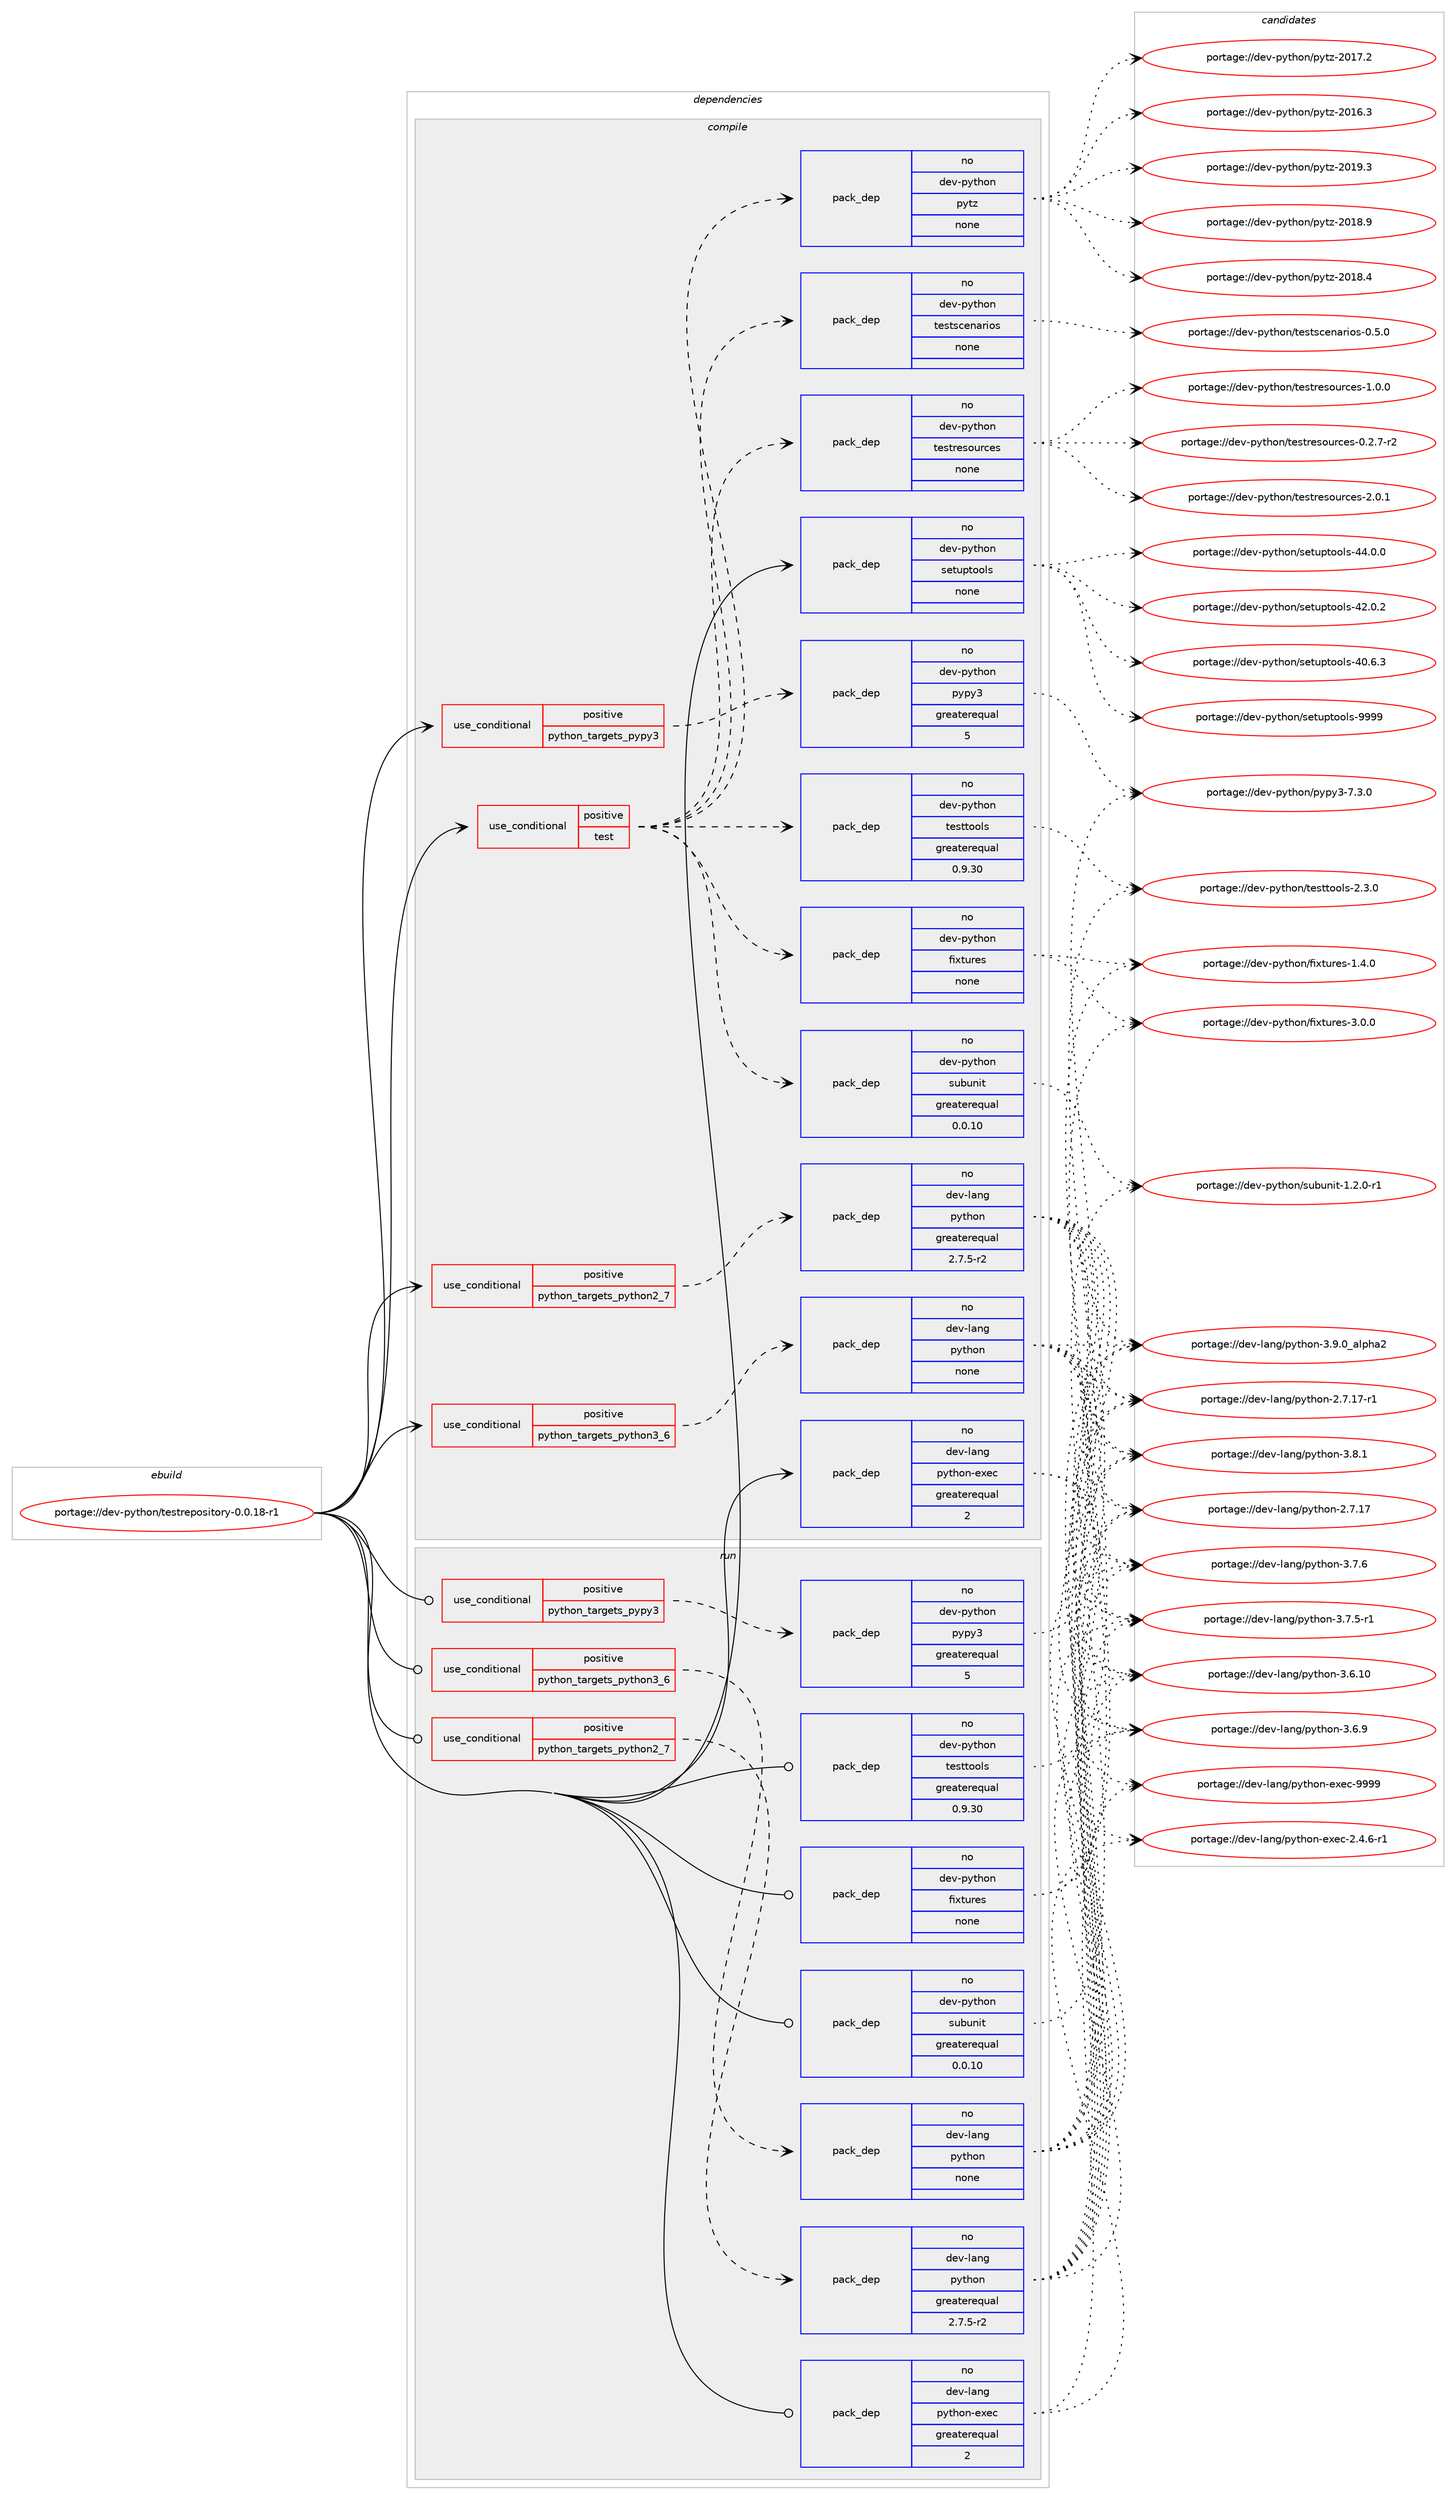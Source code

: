digraph prolog {

# *************
# Graph options
# *************

newrank=true;
concentrate=true;
compound=true;
graph [rankdir=LR,fontname=Helvetica,fontsize=10,ranksep=1.5];#, ranksep=2.5, nodesep=0.2];
edge  [arrowhead=vee];
node  [fontname=Helvetica,fontsize=10];

# **********
# The ebuild
# **********

subgraph cluster_leftcol {
color=gray;
label=<<i>ebuild</i>>;
id [label="portage://dev-python/testrepository-0.0.18-r1", color=red, width=4, href="../dev-python/testrepository-0.0.18-r1.svg"];
}

# ****************
# The dependencies
# ****************

subgraph cluster_midcol {
color=gray;
label=<<i>dependencies</i>>;
subgraph cluster_compile {
fillcolor="#eeeeee";
style=filled;
label=<<i>compile</i>>;
subgraph cond104823 {
dependency422131 [label=<<TABLE BORDER="0" CELLBORDER="1" CELLSPACING="0" CELLPADDING="4"><TR><TD ROWSPAN="3" CELLPADDING="10">use_conditional</TD></TR><TR><TD>positive</TD></TR><TR><TD>python_targets_pypy3</TD></TR></TABLE>>, shape=none, color=red];
subgraph pack312411 {
dependency422132 [label=<<TABLE BORDER="0" CELLBORDER="1" CELLSPACING="0" CELLPADDING="4" WIDTH="220"><TR><TD ROWSPAN="6" CELLPADDING="30">pack_dep</TD></TR><TR><TD WIDTH="110">no</TD></TR><TR><TD>dev-python</TD></TR><TR><TD>pypy3</TD></TR><TR><TD>greaterequal</TD></TR><TR><TD>5</TD></TR></TABLE>>, shape=none, color=blue];
}
dependency422131:e -> dependency422132:w [weight=20,style="dashed",arrowhead="vee"];
}
id:e -> dependency422131:w [weight=20,style="solid",arrowhead="vee"];
subgraph cond104824 {
dependency422133 [label=<<TABLE BORDER="0" CELLBORDER="1" CELLSPACING="0" CELLPADDING="4"><TR><TD ROWSPAN="3" CELLPADDING="10">use_conditional</TD></TR><TR><TD>positive</TD></TR><TR><TD>python_targets_python2_7</TD></TR></TABLE>>, shape=none, color=red];
subgraph pack312412 {
dependency422134 [label=<<TABLE BORDER="0" CELLBORDER="1" CELLSPACING="0" CELLPADDING="4" WIDTH="220"><TR><TD ROWSPAN="6" CELLPADDING="30">pack_dep</TD></TR><TR><TD WIDTH="110">no</TD></TR><TR><TD>dev-lang</TD></TR><TR><TD>python</TD></TR><TR><TD>greaterequal</TD></TR><TR><TD>2.7.5-r2</TD></TR></TABLE>>, shape=none, color=blue];
}
dependency422133:e -> dependency422134:w [weight=20,style="dashed",arrowhead="vee"];
}
id:e -> dependency422133:w [weight=20,style="solid",arrowhead="vee"];
subgraph cond104825 {
dependency422135 [label=<<TABLE BORDER="0" CELLBORDER="1" CELLSPACING="0" CELLPADDING="4"><TR><TD ROWSPAN="3" CELLPADDING="10">use_conditional</TD></TR><TR><TD>positive</TD></TR><TR><TD>python_targets_python3_6</TD></TR></TABLE>>, shape=none, color=red];
subgraph pack312413 {
dependency422136 [label=<<TABLE BORDER="0" CELLBORDER="1" CELLSPACING="0" CELLPADDING="4" WIDTH="220"><TR><TD ROWSPAN="6" CELLPADDING="30">pack_dep</TD></TR><TR><TD WIDTH="110">no</TD></TR><TR><TD>dev-lang</TD></TR><TR><TD>python</TD></TR><TR><TD>none</TD></TR><TR><TD></TD></TR></TABLE>>, shape=none, color=blue];
}
dependency422135:e -> dependency422136:w [weight=20,style="dashed",arrowhead="vee"];
}
id:e -> dependency422135:w [weight=20,style="solid",arrowhead="vee"];
subgraph cond104826 {
dependency422137 [label=<<TABLE BORDER="0" CELLBORDER="1" CELLSPACING="0" CELLPADDING="4"><TR><TD ROWSPAN="3" CELLPADDING="10">use_conditional</TD></TR><TR><TD>positive</TD></TR><TR><TD>test</TD></TR></TABLE>>, shape=none, color=red];
subgraph pack312414 {
dependency422138 [label=<<TABLE BORDER="0" CELLBORDER="1" CELLSPACING="0" CELLPADDING="4" WIDTH="220"><TR><TD ROWSPAN="6" CELLPADDING="30">pack_dep</TD></TR><TR><TD WIDTH="110">no</TD></TR><TR><TD>dev-python</TD></TR><TR><TD>subunit</TD></TR><TR><TD>greaterequal</TD></TR><TR><TD>0.0.10</TD></TR></TABLE>>, shape=none, color=blue];
}
dependency422137:e -> dependency422138:w [weight=20,style="dashed",arrowhead="vee"];
subgraph pack312415 {
dependency422139 [label=<<TABLE BORDER="0" CELLBORDER="1" CELLSPACING="0" CELLPADDING="4" WIDTH="220"><TR><TD ROWSPAN="6" CELLPADDING="30">pack_dep</TD></TR><TR><TD WIDTH="110">no</TD></TR><TR><TD>dev-python</TD></TR><TR><TD>testtools</TD></TR><TR><TD>greaterequal</TD></TR><TR><TD>0.9.30</TD></TR></TABLE>>, shape=none, color=blue];
}
dependency422137:e -> dependency422139:w [weight=20,style="dashed",arrowhead="vee"];
subgraph pack312416 {
dependency422140 [label=<<TABLE BORDER="0" CELLBORDER="1" CELLSPACING="0" CELLPADDING="4" WIDTH="220"><TR><TD ROWSPAN="6" CELLPADDING="30">pack_dep</TD></TR><TR><TD WIDTH="110">no</TD></TR><TR><TD>dev-python</TD></TR><TR><TD>fixtures</TD></TR><TR><TD>none</TD></TR><TR><TD></TD></TR></TABLE>>, shape=none, color=blue];
}
dependency422137:e -> dependency422140:w [weight=20,style="dashed",arrowhead="vee"];
subgraph pack312417 {
dependency422141 [label=<<TABLE BORDER="0" CELLBORDER="1" CELLSPACING="0" CELLPADDING="4" WIDTH="220"><TR><TD ROWSPAN="6" CELLPADDING="30">pack_dep</TD></TR><TR><TD WIDTH="110">no</TD></TR><TR><TD>dev-python</TD></TR><TR><TD>testresources</TD></TR><TR><TD>none</TD></TR><TR><TD></TD></TR></TABLE>>, shape=none, color=blue];
}
dependency422137:e -> dependency422141:w [weight=20,style="dashed",arrowhead="vee"];
subgraph pack312418 {
dependency422142 [label=<<TABLE BORDER="0" CELLBORDER="1" CELLSPACING="0" CELLPADDING="4" WIDTH="220"><TR><TD ROWSPAN="6" CELLPADDING="30">pack_dep</TD></TR><TR><TD WIDTH="110">no</TD></TR><TR><TD>dev-python</TD></TR><TR><TD>testscenarios</TD></TR><TR><TD>none</TD></TR><TR><TD></TD></TR></TABLE>>, shape=none, color=blue];
}
dependency422137:e -> dependency422142:w [weight=20,style="dashed",arrowhead="vee"];
subgraph pack312419 {
dependency422143 [label=<<TABLE BORDER="0" CELLBORDER="1" CELLSPACING="0" CELLPADDING="4" WIDTH="220"><TR><TD ROWSPAN="6" CELLPADDING="30">pack_dep</TD></TR><TR><TD WIDTH="110">no</TD></TR><TR><TD>dev-python</TD></TR><TR><TD>pytz</TD></TR><TR><TD>none</TD></TR><TR><TD></TD></TR></TABLE>>, shape=none, color=blue];
}
dependency422137:e -> dependency422143:w [weight=20,style="dashed",arrowhead="vee"];
}
id:e -> dependency422137:w [weight=20,style="solid",arrowhead="vee"];
subgraph pack312420 {
dependency422144 [label=<<TABLE BORDER="0" CELLBORDER="1" CELLSPACING="0" CELLPADDING="4" WIDTH="220"><TR><TD ROWSPAN="6" CELLPADDING="30">pack_dep</TD></TR><TR><TD WIDTH="110">no</TD></TR><TR><TD>dev-lang</TD></TR><TR><TD>python-exec</TD></TR><TR><TD>greaterequal</TD></TR><TR><TD>2</TD></TR></TABLE>>, shape=none, color=blue];
}
id:e -> dependency422144:w [weight=20,style="solid",arrowhead="vee"];
subgraph pack312421 {
dependency422145 [label=<<TABLE BORDER="0" CELLBORDER="1" CELLSPACING="0" CELLPADDING="4" WIDTH="220"><TR><TD ROWSPAN="6" CELLPADDING="30">pack_dep</TD></TR><TR><TD WIDTH="110">no</TD></TR><TR><TD>dev-python</TD></TR><TR><TD>setuptools</TD></TR><TR><TD>none</TD></TR><TR><TD></TD></TR></TABLE>>, shape=none, color=blue];
}
id:e -> dependency422145:w [weight=20,style="solid",arrowhead="vee"];
}
subgraph cluster_compileandrun {
fillcolor="#eeeeee";
style=filled;
label=<<i>compile and run</i>>;
}
subgraph cluster_run {
fillcolor="#eeeeee";
style=filled;
label=<<i>run</i>>;
subgraph cond104827 {
dependency422146 [label=<<TABLE BORDER="0" CELLBORDER="1" CELLSPACING="0" CELLPADDING="4"><TR><TD ROWSPAN="3" CELLPADDING="10">use_conditional</TD></TR><TR><TD>positive</TD></TR><TR><TD>python_targets_pypy3</TD></TR></TABLE>>, shape=none, color=red];
subgraph pack312422 {
dependency422147 [label=<<TABLE BORDER="0" CELLBORDER="1" CELLSPACING="0" CELLPADDING="4" WIDTH="220"><TR><TD ROWSPAN="6" CELLPADDING="30">pack_dep</TD></TR><TR><TD WIDTH="110">no</TD></TR><TR><TD>dev-python</TD></TR><TR><TD>pypy3</TD></TR><TR><TD>greaterequal</TD></TR><TR><TD>5</TD></TR></TABLE>>, shape=none, color=blue];
}
dependency422146:e -> dependency422147:w [weight=20,style="dashed",arrowhead="vee"];
}
id:e -> dependency422146:w [weight=20,style="solid",arrowhead="odot"];
subgraph cond104828 {
dependency422148 [label=<<TABLE BORDER="0" CELLBORDER="1" CELLSPACING="0" CELLPADDING="4"><TR><TD ROWSPAN="3" CELLPADDING="10">use_conditional</TD></TR><TR><TD>positive</TD></TR><TR><TD>python_targets_python2_7</TD></TR></TABLE>>, shape=none, color=red];
subgraph pack312423 {
dependency422149 [label=<<TABLE BORDER="0" CELLBORDER="1" CELLSPACING="0" CELLPADDING="4" WIDTH="220"><TR><TD ROWSPAN="6" CELLPADDING="30">pack_dep</TD></TR><TR><TD WIDTH="110">no</TD></TR><TR><TD>dev-lang</TD></TR><TR><TD>python</TD></TR><TR><TD>greaterequal</TD></TR><TR><TD>2.7.5-r2</TD></TR></TABLE>>, shape=none, color=blue];
}
dependency422148:e -> dependency422149:w [weight=20,style="dashed",arrowhead="vee"];
}
id:e -> dependency422148:w [weight=20,style="solid",arrowhead="odot"];
subgraph cond104829 {
dependency422150 [label=<<TABLE BORDER="0" CELLBORDER="1" CELLSPACING="0" CELLPADDING="4"><TR><TD ROWSPAN="3" CELLPADDING="10">use_conditional</TD></TR><TR><TD>positive</TD></TR><TR><TD>python_targets_python3_6</TD></TR></TABLE>>, shape=none, color=red];
subgraph pack312424 {
dependency422151 [label=<<TABLE BORDER="0" CELLBORDER="1" CELLSPACING="0" CELLPADDING="4" WIDTH="220"><TR><TD ROWSPAN="6" CELLPADDING="30">pack_dep</TD></TR><TR><TD WIDTH="110">no</TD></TR><TR><TD>dev-lang</TD></TR><TR><TD>python</TD></TR><TR><TD>none</TD></TR><TR><TD></TD></TR></TABLE>>, shape=none, color=blue];
}
dependency422150:e -> dependency422151:w [weight=20,style="dashed",arrowhead="vee"];
}
id:e -> dependency422150:w [weight=20,style="solid",arrowhead="odot"];
subgraph pack312425 {
dependency422152 [label=<<TABLE BORDER="0" CELLBORDER="1" CELLSPACING="0" CELLPADDING="4" WIDTH="220"><TR><TD ROWSPAN="6" CELLPADDING="30">pack_dep</TD></TR><TR><TD WIDTH="110">no</TD></TR><TR><TD>dev-lang</TD></TR><TR><TD>python-exec</TD></TR><TR><TD>greaterequal</TD></TR><TR><TD>2</TD></TR></TABLE>>, shape=none, color=blue];
}
id:e -> dependency422152:w [weight=20,style="solid",arrowhead="odot"];
subgraph pack312426 {
dependency422153 [label=<<TABLE BORDER="0" CELLBORDER="1" CELLSPACING="0" CELLPADDING="4" WIDTH="220"><TR><TD ROWSPAN="6" CELLPADDING="30">pack_dep</TD></TR><TR><TD WIDTH="110">no</TD></TR><TR><TD>dev-python</TD></TR><TR><TD>fixtures</TD></TR><TR><TD>none</TD></TR><TR><TD></TD></TR></TABLE>>, shape=none, color=blue];
}
id:e -> dependency422153:w [weight=20,style="solid",arrowhead="odot"];
subgraph pack312427 {
dependency422154 [label=<<TABLE BORDER="0" CELLBORDER="1" CELLSPACING="0" CELLPADDING="4" WIDTH="220"><TR><TD ROWSPAN="6" CELLPADDING="30">pack_dep</TD></TR><TR><TD WIDTH="110">no</TD></TR><TR><TD>dev-python</TD></TR><TR><TD>subunit</TD></TR><TR><TD>greaterequal</TD></TR><TR><TD>0.0.10</TD></TR></TABLE>>, shape=none, color=blue];
}
id:e -> dependency422154:w [weight=20,style="solid",arrowhead="odot"];
subgraph pack312428 {
dependency422155 [label=<<TABLE BORDER="0" CELLBORDER="1" CELLSPACING="0" CELLPADDING="4" WIDTH="220"><TR><TD ROWSPAN="6" CELLPADDING="30">pack_dep</TD></TR><TR><TD WIDTH="110">no</TD></TR><TR><TD>dev-python</TD></TR><TR><TD>testtools</TD></TR><TR><TD>greaterequal</TD></TR><TR><TD>0.9.30</TD></TR></TABLE>>, shape=none, color=blue];
}
id:e -> dependency422155:w [weight=20,style="solid",arrowhead="odot"];
}
}

# **************
# The candidates
# **************

subgraph cluster_choices {
rank=same;
color=gray;
label=<<i>candidates</i>>;

subgraph choice312411 {
color=black;
nodesep=1;
choice100101118451121211161041111104711212111212151455546514648 [label="portage://dev-python/pypy3-7.3.0", color=red, width=4,href="../dev-python/pypy3-7.3.0.svg"];
dependency422132:e -> choice100101118451121211161041111104711212111212151455546514648:w [style=dotted,weight="100"];
}
subgraph choice312412 {
color=black;
nodesep=1;
choice10010111845108971101034711212111610411111045514657464895971081121049750 [label="portage://dev-lang/python-3.9.0_alpha2", color=red, width=4,href="../dev-lang/python-3.9.0_alpha2.svg"];
choice100101118451089711010347112121116104111110455146564649 [label="portage://dev-lang/python-3.8.1", color=red, width=4,href="../dev-lang/python-3.8.1.svg"];
choice100101118451089711010347112121116104111110455146554654 [label="portage://dev-lang/python-3.7.6", color=red, width=4,href="../dev-lang/python-3.7.6.svg"];
choice1001011184510897110103471121211161041111104551465546534511449 [label="portage://dev-lang/python-3.7.5-r1", color=red, width=4,href="../dev-lang/python-3.7.5-r1.svg"];
choice100101118451089711010347112121116104111110455146544657 [label="portage://dev-lang/python-3.6.9", color=red, width=4,href="../dev-lang/python-3.6.9.svg"];
choice10010111845108971101034711212111610411111045514654464948 [label="portage://dev-lang/python-3.6.10", color=red, width=4,href="../dev-lang/python-3.6.10.svg"];
choice100101118451089711010347112121116104111110455046554649554511449 [label="portage://dev-lang/python-2.7.17-r1", color=red, width=4,href="../dev-lang/python-2.7.17-r1.svg"];
choice10010111845108971101034711212111610411111045504655464955 [label="portage://dev-lang/python-2.7.17", color=red, width=4,href="../dev-lang/python-2.7.17.svg"];
dependency422134:e -> choice10010111845108971101034711212111610411111045514657464895971081121049750:w [style=dotted,weight="100"];
dependency422134:e -> choice100101118451089711010347112121116104111110455146564649:w [style=dotted,weight="100"];
dependency422134:e -> choice100101118451089711010347112121116104111110455146554654:w [style=dotted,weight="100"];
dependency422134:e -> choice1001011184510897110103471121211161041111104551465546534511449:w [style=dotted,weight="100"];
dependency422134:e -> choice100101118451089711010347112121116104111110455146544657:w [style=dotted,weight="100"];
dependency422134:e -> choice10010111845108971101034711212111610411111045514654464948:w [style=dotted,weight="100"];
dependency422134:e -> choice100101118451089711010347112121116104111110455046554649554511449:w [style=dotted,weight="100"];
dependency422134:e -> choice10010111845108971101034711212111610411111045504655464955:w [style=dotted,weight="100"];
}
subgraph choice312413 {
color=black;
nodesep=1;
choice10010111845108971101034711212111610411111045514657464895971081121049750 [label="portage://dev-lang/python-3.9.0_alpha2", color=red, width=4,href="../dev-lang/python-3.9.0_alpha2.svg"];
choice100101118451089711010347112121116104111110455146564649 [label="portage://dev-lang/python-3.8.1", color=red, width=4,href="../dev-lang/python-3.8.1.svg"];
choice100101118451089711010347112121116104111110455146554654 [label="portage://dev-lang/python-3.7.6", color=red, width=4,href="../dev-lang/python-3.7.6.svg"];
choice1001011184510897110103471121211161041111104551465546534511449 [label="portage://dev-lang/python-3.7.5-r1", color=red, width=4,href="../dev-lang/python-3.7.5-r1.svg"];
choice100101118451089711010347112121116104111110455146544657 [label="portage://dev-lang/python-3.6.9", color=red, width=4,href="../dev-lang/python-3.6.9.svg"];
choice10010111845108971101034711212111610411111045514654464948 [label="portage://dev-lang/python-3.6.10", color=red, width=4,href="../dev-lang/python-3.6.10.svg"];
choice100101118451089711010347112121116104111110455046554649554511449 [label="portage://dev-lang/python-2.7.17-r1", color=red, width=4,href="../dev-lang/python-2.7.17-r1.svg"];
choice10010111845108971101034711212111610411111045504655464955 [label="portage://dev-lang/python-2.7.17", color=red, width=4,href="../dev-lang/python-2.7.17.svg"];
dependency422136:e -> choice10010111845108971101034711212111610411111045514657464895971081121049750:w [style=dotted,weight="100"];
dependency422136:e -> choice100101118451089711010347112121116104111110455146564649:w [style=dotted,weight="100"];
dependency422136:e -> choice100101118451089711010347112121116104111110455146554654:w [style=dotted,weight="100"];
dependency422136:e -> choice1001011184510897110103471121211161041111104551465546534511449:w [style=dotted,weight="100"];
dependency422136:e -> choice100101118451089711010347112121116104111110455146544657:w [style=dotted,weight="100"];
dependency422136:e -> choice10010111845108971101034711212111610411111045514654464948:w [style=dotted,weight="100"];
dependency422136:e -> choice100101118451089711010347112121116104111110455046554649554511449:w [style=dotted,weight="100"];
dependency422136:e -> choice10010111845108971101034711212111610411111045504655464955:w [style=dotted,weight="100"];
}
subgraph choice312414 {
color=black;
nodesep=1;
choice1001011184511212111610411111047115117981171101051164549465046484511449 [label="portage://dev-python/subunit-1.2.0-r1", color=red, width=4,href="../dev-python/subunit-1.2.0-r1.svg"];
dependency422138:e -> choice1001011184511212111610411111047115117981171101051164549465046484511449:w [style=dotted,weight="100"];
}
subgraph choice312415 {
color=black;
nodesep=1;
choice1001011184511212111610411111047116101115116116111111108115455046514648 [label="portage://dev-python/testtools-2.3.0", color=red, width=4,href="../dev-python/testtools-2.3.0.svg"];
dependency422139:e -> choice1001011184511212111610411111047116101115116116111111108115455046514648:w [style=dotted,weight="100"];
}
subgraph choice312416 {
color=black;
nodesep=1;
choice1001011184511212111610411111047102105120116117114101115455146484648 [label="portage://dev-python/fixtures-3.0.0", color=red, width=4,href="../dev-python/fixtures-3.0.0.svg"];
choice1001011184511212111610411111047102105120116117114101115454946524648 [label="portage://dev-python/fixtures-1.4.0", color=red, width=4,href="../dev-python/fixtures-1.4.0.svg"];
dependency422140:e -> choice1001011184511212111610411111047102105120116117114101115455146484648:w [style=dotted,weight="100"];
dependency422140:e -> choice1001011184511212111610411111047102105120116117114101115454946524648:w [style=dotted,weight="100"];
}
subgraph choice312417 {
color=black;
nodesep=1;
choice100101118451121211161041111104711610111511611410111511111711499101115455046484649 [label="portage://dev-python/testresources-2.0.1", color=red, width=4,href="../dev-python/testresources-2.0.1.svg"];
choice100101118451121211161041111104711610111511611410111511111711499101115454946484648 [label="portage://dev-python/testresources-1.0.0", color=red, width=4,href="../dev-python/testresources-1.0.0.svg"];
choice1001011184511212111610411111047116101115116114101115111117114991011154548465046554511450 [label="portage://dev-python/testresources-0.2.7-r2", color=red, width=4,href="../dev-python/testresources-0.2.7-r2.svg"];
dependency422141:e -> choice100101118451121211161041111104711610111511611410111511111711499101115455046484649:w [style=dotted,weight="100"];
dependency422141:e -> choice100101118451121211161041111104711610111511611410111511111711499101115454946484648:w [style=dotted,weight="100"];
dependency422141:e -> choice1001011184511212111610411111047116101115116114101115111117114991011154548465046554511450:w [style=dotted,weight="100"];
}
subgraph choice312418 {
color=black;
nodesep=1;
choice10010111845112121116104111110471161011151161159910111097114105111115454846534648 [label="portage://dev-python/testscenarios-0.5.0", color=red, width=4,href="../dev-python/testscenarios-0.5.0.svg"];
dependency422142:e -> choice10010111845112121116104111110471161011151161159910111097114105111115454846534648:w [style=dotted,weight="100"];
}
subgraph choice312419 {
color=black;
nodesep=1;
choice100101118451121211161041111104711212111612245504849574651 [label="portage://dev-python/pytz-2019.3", color=red, width=4,href="../dev-python/pytz-2019.3.svg"];
choice100101118451121211161041111104711212111612245504849564657 [label="portage://dev-python/pytz-2018.9", color=red, width=4,href="../dev-python/pytz-2018.9.svg"];
choice100101118451121211161041111104711212111612245504849564652 [label="portage://dev-python/pytz-2018.4", color=red, width=4,href="../dev-python/pytz-2018.4.svg"];
choice100101118451121211161041111104711212111612245504849554650 [label="portage://dev-python/pytz-2017.2", color=red, width=4,href="../dev-python/pytz-2017.2.svg"];
choice100101118451121211161041111104711212111612245504849544651 [label="portage://dev-python/pytz-2016.3", color=red, width=4,href="../dev-python/pytz-2016.3.svg"];
dependency422143:e -> choice100101118451121211161041111104711212111612245504849574651:w [style=dotted,weight="100"];
dependency422143:e -> choice100101118451121211161041111104711212111612245504849564657:w [style=dotted,weight="100"];
dependency422143:e -> choice100101118451121211161041111104711212111612245504849564652:w [style=dotted,weight="100"];
dependency422143:e -> choice100101118451121211161041111104711212111612245504849554650:w [style=dotted,weight="100"];
dependency422143:e -> choice100101118451121211161041111104711212111612245504849544651:w [style=dotted,weight="100"];
}
subgraph choice312420 {
color=black;
nodesep=1;
choice10010111845108971101034711212111610411111045101120101994557575757 [label="portage://dev-lang/python-exec-9999", color=red, width=4,href="../dev-lang/python-exec-9999.svg"];
choice10010111845108971101034711212111610411111045101120101994550465246544511449 [label="portage://dev-lang/python-exec-2.4.6-r1", color=red, width=4,href="../dev-lang/python-exec-2.4.6-r1.svg"];
dependency422144:e -> choice10010111845108971101034711212111610411111045101120101994557575757:w [style=dotted,weight="100"];
dependency422144:e -> choice10010111845108971101034711212111610411111045101120101994550465246544511449:w [style=dotted,weight="100"];
}
subgraph choice312421 {
color=black;
nodesep=1;
choice10010111845112121116104111110471151011161171121161111111081154557575757 [label="portage://dev-python/setuptools-9999", color=red, width=4,href="../dev-python/setuptools-9999.svg"];
choice100101118451121211161041111104711510111611711211611111110811545525246484648 [label="portage://dev-python/setuptools-44.0.0", color=red, width=4,href="../dev-python/setuptools-44.0.0.svg"];
choice100101118451121211161041111104711510111611711211611111110811545525046484650 [label="portage://dev-python/setuptools-42.0.2", color=red, width=4,href="../dev-python/setuptools-42.0.2.svg"];
choice100101118451121211161041111104711510111611711211611111110811545524846544651 [label="portage://dev-python/setuptools-40.6.3", color=red, width=4,href="../dev-python/setuptools-40.6.3.svg"];
dependency422145:e -> choice10010111845112121116104111110471151011161171121161111111081154557575757:w [style=dotted,weight="100"];
dependency422145:e -> choice100101118451121211161041111104711510111611711211611111110811545525246484648:w [style=dotted,weight="100"];
dependency422145:e -> choice100101118451121211161041111104711510111611711211611111110811545525046484650:w [style=dotted,weight="100"];
dependency422145:e -> choice100101118451121211161041111104711510111611711211611111110811545524846544651:w [style=dotted,weight="100"];
}
subgraph choice312422 {
color=black;
nodesep=1;
choice100101118451121211161041111104711212111212151455546514648 [label="portage://dev-python/pypy3-7.3.0", color=red, width=4,href="../dev-python/pypy3-7.3.0.svg"];
dependency422147:e -> choice100101118451121211161041111104711212111212151455546514648:w [style=dotted,weight="100"];
}
subgraph choice312423 {
color=black;
nodesep=1;
choice10010111845108971101034711212111610411111045514657464895971081121049750 [label="portage://dev-lang/python-3.9.0_alpha2", color=red, width=4,href="../dev-lang/python-3.9.0_alpha2.svg"];
choice100101118451089711010347112121116104111110455146564649 [label="portage://dev-lang/python-3.8.1", color=red, width=4,href="../dev-lang/python-3.8.1.svg"];
choice100101118451089711010347112121116104111110455146554654 [label="portage://dev-lang/python-3.7.6", color=red, width=4,href="../dev-lang/python-3.7.6.svg"];
choice1001011184510897110103471121211161041111104551465546534511449 [label="portage://dev-lang/python-3.7.5-r1", color=red, width=4,href="../dev-lang/python-3.7.5-r1.svg"];
choice100101118451089711010347112121116104111110455146544657 [label="portage://dev-lang/python-3.6.9", color=red, width=4,href="../dev-lang/python-3.6.9.svg"];
choice10010111845108971101034711212111610411111045514654464948 [label="portage://dev-lang/python-3.6.10", color=red, width=4,href="../dev-lang/python-3.6.10.svg"];
choice100101118451089711010347112121116104111110455046554649554511449 [label="portage://dev-lang/python-2.7.17-r1", color=red, width=4,href="../dev-lang/python-2.7.17-r1.svg"];
choice10010111845108971101034711212111610411111045504655464955 [label="portage://dev-lang/python-2.7.17", color=red, width=4,href="../dev-lang/python-2.7.17.svg"];
dependency422149:e -> choice10010111845108971101034711212111610411111045514657464895971081121049750:w [style=dotted,weight="100"];
dependency422149:e -> choice100101118451089711010347112121116104111110455146564649:w [style=dotted,weight="100"];
dependency422149:e -> choice100101118451089711010347112121116104111110455146554654:w [style=dotted,weight="100"];
dependency422149:e -> choice1001011184510897110103471121211161041111104551465546534511449:w [style=dotted,weight="100"];
dependency422149:e -> choice100101118451089711010347112121116104111110455146544657:w [style=dotted,weight="100"];
dependency422149:e -> choice10010111845108971101034711212111610411111045514654464948:w [style=dotted,weight="100"];
dependency422149:e -> choice100101118451089711010347112121116104111110455046554649554511449:w [style=dotted,weight="100"];
dependency422149:e -> choice10010111845108971101034711212111610411111045504655464955:w [style=dotted,weight="100"];
}
subgraph choice312424 {
color=black;
nodesep=1;
choice10010111845108971101034711212111610411111045514657464895971081121049750 [label="portage://dev-lang/python-3.9.0_alpha2", color=red, width=4,href="../dev-lang/python-3.9.0_alpha2.svg"];
choice100101118451089711010347112121116104111110455146564649 [label="portage://dev-lang/python-3.8.1", color=red, width=4,href="../dev-lang/python-3.8.1.svg"];
choice100101118451089711010347112121116104111110455146554654 [label="portage://dev-lang/python-3.7.6", color=red, width=4,href="../dev-lang/python-3.7.6.svg"];
choice1001011184510897110103471121211161041111104551465546534511449 [label="portage://dev-lang/python-3.7.5-r1", color=red, width=4,href="../dev-lang/python-3.7.5-r1.svg"];
choice100101118451089711010347112121116104111110455146544657 [label="portage://dev-lang/python-3.6.9", color=red, width=4,href="../dev-lang/python-3.6.9.svg"];
choice10010111845108971101034711212111610411111045514654464948 [label="portage://dev-lang/python-3.6.10", color=red, width=4,href="../dev-lang/python-3.6.10.svg"];
choice100101118451089711010347112121116104111110455046554649554511449 [label="portage://dev-lang/python-2.7.17-r1", color=red, width=4,href="../dev-lang/python-2.7.17-r1.svg"];
choice10010111845108971101034711212111610411111045504655464955 [label="portage://dev-lang/python-2.7.17", color=red, width=4,href="../dev-lang/python-2.7.17.svg"];
dependency422151:e -> choice10010111845108971101034711212111610411111045514657464895971081121049750:w [style=dotted,weight="100"];
dependency422151:e -> choice100101118451089711010347112121116104111110455146564649:w [style=dotted,weight="100"];
dependency422151:e -> choice100101118451089711010347112121116104111110455146554654:w [style=dotted,weight="100"];
dependency422151:e -> choice1001011184510897110103471121211161041111104551465546534511449:w [style=dotted,weight="100"];
dependency422151:e -> choice100101118451089711010347112121116104111110455146544657:w [style=dotted,weight="100"];
dependency422151:e -> choice10010111845108971101034711212111610411111045514654464948:w [style=dotted,weight="100"];
dependency422151:e -> choice100101118451089711010347112121116104111110455046554649554511449:w [style=dotted,weight="100"];
dependency422151:e -> choice10010111845108971101034711212111610411111045504655464955:w [style=dotted,weight="100"];
}
subgraph choice312425 {
color=black;
nodesep=1;
choice10010111845108971101034711212111610411111045101120101994557575757 [label="portage://dev-lang/python-exec-9999", color=red, width=4,href="../dev-lang/python-exec-9999.svg"];
choice10010111845108971101034711212111610411111045101120101994550465246544511449 [label="portage://dev-lang/python-exec-2.4.6-r1", color=red, width=4,href="../dev-lang/python-exec-2.4.6-r1.svg"];
dependency422152:e -> choice10010111845108971101034711212111610411111045101120101994557575757:w [style=dotted,weight="100"];
dependency422152:e -> choice10010111845108971101034711212111610411111045101120101994550465246544511449:w [style=dotted,weight="100"];
}
subgraph choice312426 {
color=black;
nodesep=1;
choice1001011184511212111610411111047102105120116117114101115455146484648 [label="portage://dev-python/fixtures-3.0.0", color=red, width=4,href="../dev-python/fixtures-3.0.0.svg"];
choice1001011184511212111610411111047102105120116117114101115454946524648 [label="portage://dev-python/fixtures-1.4.0", color=red, width=4,href="../dev-python/fixtures-1.4.0.svg"];
dependency422153:e -> choice1001011184511212111610411111047102105120116117114101115455146484648:w [style=dotted,weight="100"];
dependency422153:e -> choice1001011184511212111610411111047102105120116117114101115454946524648:w [style=dotted,weight="100"];
}
subgraph choice312427 {
color=black;
nodesep=1;
choice1001011184511212111610411111047115117981171101051164549465046484511449 [label="portage://dev-python/subunit-1.2.0-r1", color=red, width=4,href="../dev-python/subunit-1.2.0-r1.svg"];
dependency422154:e -> choice1001011184511212111610411111047115117981171101051164549465046484511449:w [style=dotted,weight="100"];
}
subgraph choice312428 {
color=black;
nodesep=1;
choice1001011184511212111610411111047116101115116116111111108115455046514648 [label="portage://dev-python/testtools-2.3.0", color=red, width=4,href="../dev-python/testtools-2.3.0.svg"];
dependency422155:e -> choice1001011184511212111610411111047116101115116116111111108115455046514648:w [style=dotted,weight="100"];
}
}

}
